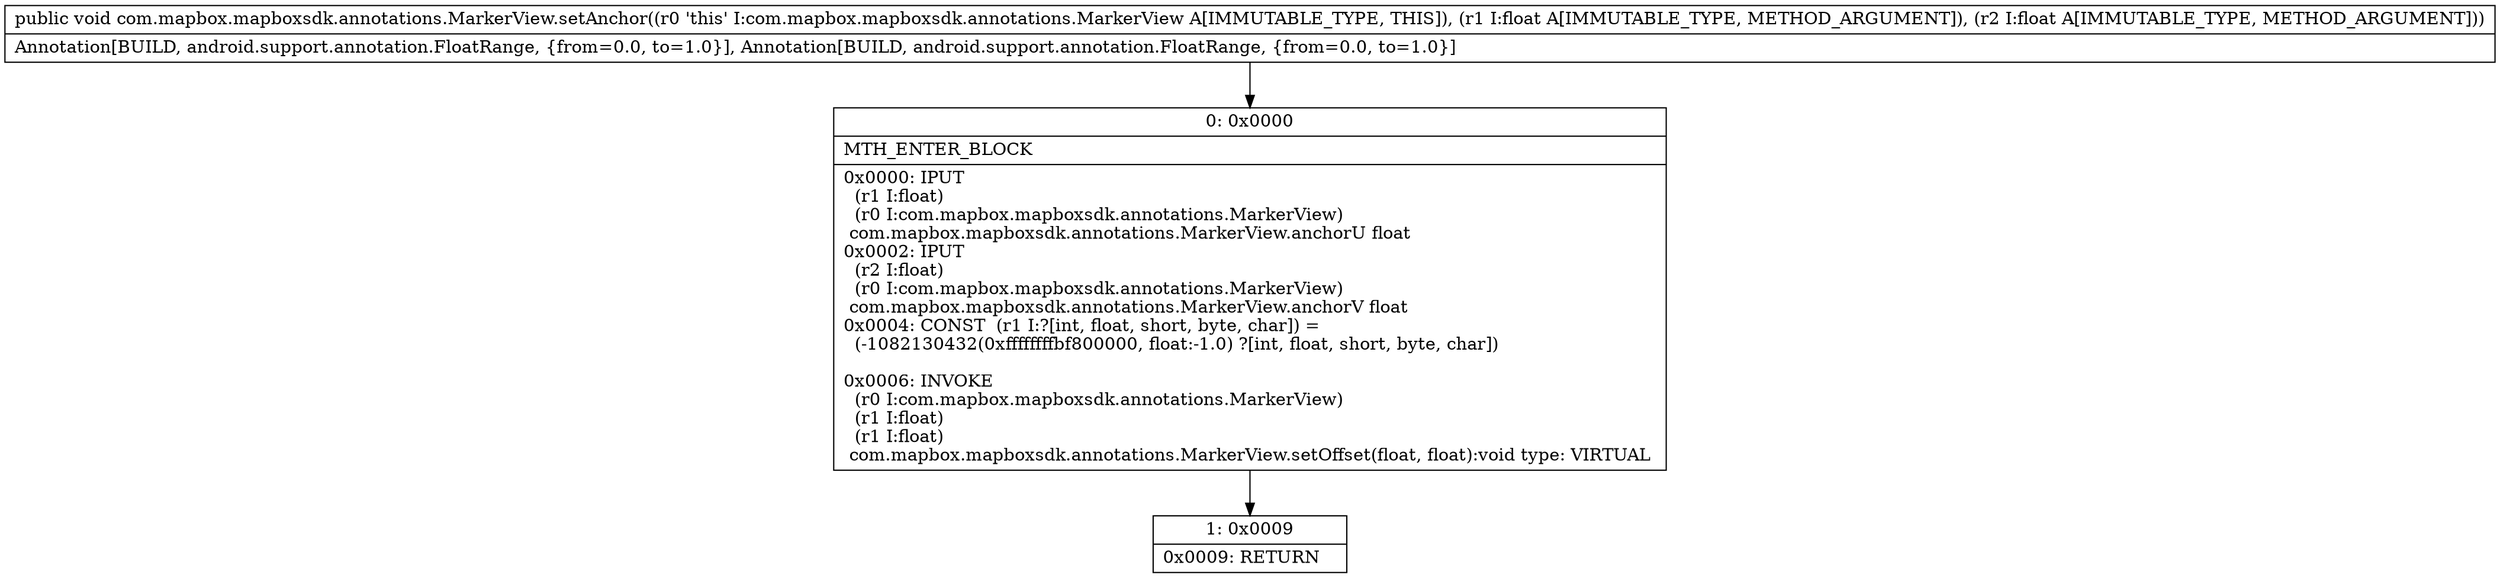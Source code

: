 digraph "CFG forcom.mapbox.mapboxsdk.annotations.MarkerView.setAnchor(FF)V" {
Node_0 [shape=record,label="{0\:\ 0x0000|MTH_ENTER_BLOCK\l|0x0000: IPUT  \l  (r1 I:float)\l  (r0 I:com.mapbox.mapboxsdk.annotations.MarkerView)\l com.mapbox.mapboxsdk.annotations.MarkerView.anchorU float \l0x0002: IPUT  \l  (r2 I:float)\l  (r0 I:com.mapbox.mapboxsdk.annotations.MarkerView)\l com.mapbox.mapboxsdk.annotations.MarkerView.anchorV float \l0x0004: CONST  (r1 I:?[int, float, short, byte, char]) = \l  (\-1082130432(0xffffffffbf800000, float:\-1.0) ?[int, float, short, byte, char])\l \l0x0006: INVOKE  \l  (r0 I:com.mapbox.mapboxsdk.annotations.MarkerView)\l  (r1 I:float)\l  (r1 I:float)\l com.mapbox.mapboxsdk.annotations.MarkerView.setOffset(float, float):void type: VIRTUAL \l}"];
Node_1 [shape=record,label="{1\:\ 0x0009|0x0009: RETURN   \l}"];
MethodNode[shape=record,label="{public void com.mapbox.mapboxsdk.annotations.MarkerView.setAnchor((r0 'this' I:com.mapbox.mapboxsdk.annotations.MarkerView A[IMMUTABLE_TYPE, THIS]), (r1 I:float A[IMMUTABLE_TYPE, METHOD_ARGUMENT]), (r2 I:float A[IMMUTABLE_TYPE, METHOD_ARGUMENT]))  | Annotation[BUILD, android.support.annotation.FloatRange, \{from=0.0, to=1.0\}], Annotation[BUILD, android.support.annotation.FloatRange, \{from=0.0, to=1.0\}]\l}"];
MethodNode -> Node_0;
Node_0 -> Node_1;
}

